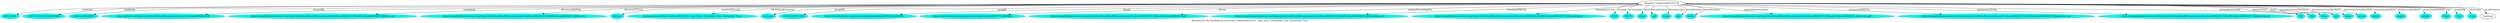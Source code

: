 digraph  {
	graph [label="Metadata for the facebook network from Coolmeia06032013 . Ego: False. Friendship: True. Interaction: True."];
	node [label="\N"];
	0	 [color="#02F3F1",
		label="2013-03-06",
		style=filled];
	"Snapshot Coolmeia06032013_fb" -> 0	 [label=createdAt];
	1	 [color="#02F3F1",
		label="2015-12-10 01:59:49.839580",
		style=filled];
	"Snapshot Coolmeia06032013_fb" -> 1	 [label=triplifiedIn];
	2	 [color="#02F3F1",
		label=Coolmeia06032013,
		style=filled];
	"Snapshot Coolmeia06032013_fb" -> 2	 [label=donatedBy];
	3	 [color="#02F3F1",
		label="https://github.com/OpenLinkedSocialData/fbGroups/tree/master/Coolmeia06032013_fb",
		style=filled];
	"Snapshot Coolmeia06032013_fb" -> 3	 [label=availableAt];
	4	 [color="#02F3F1",
		label="https://raw.githubusercontent.com/OpenLinkedSocialData/fbGroups/master/Coolmeia06032013_fb/rdf/Coolmeia06032013_fbMeta.owl",
		style=filled];
	"Snapshot Coolmeia06032013_fb" -> 4	 [label=discorveryRDFFile];
	5	 [color="#02F3F1",
		label="https://raw.githubusercontent.com/OpenLinkedSocialData/fbGroups/master/Coolmeia06032013_fb/rdf/Coolmeia06032013_fbMeta.ttl",
		style=filled];
	"Snapshot Coolmeia06032013_fb" -> 5	 [label=discoveryTTLFile];
	6	 [color="#02F3F1",
		label=Netvizz,
		style=filled];
	"Snapshot Coolmeia06032013_fb" -> 6	 [label=acquiredThrough];
	7	 [color="#02F3F1",
		label="facebook network from Coolmeia06032013 . Ego: False. Friendship: True. Interaction: True.",
		style=filled];
	"Snapshot Coolmeia06032013_fb" -> 7	 [label="rdf-schema#comment"];
	8	 [color="#02F3F1",
		label=coolmeia,
		style=filled];
	"Snapshot Coolmeia06032013_fb" -> 8	 [label=groupSID];
	9	 [color="#02F3F1",
		label=141692169271524,
		style=filled];
	"Snapshot Coolmeia06032013_fb" -> 9	 [label=groupID];
	10	 [color="#02F3F1",
		label="https://www.facebook.com/groups/coolmeia/permalink/380091142098291/",
		style=filled];
	"Snapshot Coolmeia06032013_fb" -> 10	 [label=fbLink];
	11	 [color="#02F3F1",
		label="https://www.facebook.com/groups/coolmeia/permalink/489757754464962/",
		style=filled];
	"Snapshot Coolmeia06032013_fb" -> 11	 [label=fbLink];
	12	 [color="#02F3F1",
		label="https://raw.githubusercontent.com/OpenLinkedSocialData/fbGroups/master/Coolmeia06032013_fb/base/Coolmeia06032013.gdf",
		style=filled];
	"Snapshot Coolmeia06032013_fb" -> 12	 [label=originalFriendshipFile];
	13	 [color="#02F3F1",
		label="https://raw.githubusercontent.com/OpenLinkedSocialData/fbGroups/master/Coolmeia06032013_fb/rdf/Coolmeia06032013_fbFriendship.owl",
		style=filled];
	"Snapshot Coolmeia06032013_fb" -> 13	 [label=friendshipXMLFile];
	14	 [color="#02F3F1",
		label="https://raw.githubusercontent.com/OpenLinkedSocialData/fbGroups/master/Coolmeia06032013_fb/rdf/Coolmeia06032013_fbFriendship.ttl",
		style=filled];
	"Snapshot Coolmeia06032013_fb" -> 14	 [label=friendshipTTLFile];
	15	 [color="#02F3F1",
		label=1202,
		style=filled];
	"Snapshot Coolmeia06032013_fb" -> 15	 [label=nFriends];
	16	 [color="#02F3F1",
		label=16171,
		style=filled];
	"Snapshot Coolmeia06032013_fb" -> 16	 [label=nFriendships];
	17	 [color="#02F3F1",
		label=False,
		style=filled];
	"Snapshot Coolmeia06032013_fb" -> 17	 [label=fAnon];
	18	 [color="#02F3F1",
		label=uid,
		style=filled];
	"Snapshot Coolmeia06032013_fb" -> 18	 [label=friendAttribute];
	19	 [color="#02F3F1",
		label=name,
		style=filled];
	"Snapshot Coolmeia06032013_fb" -> 19	 [label=friendAttribute];
	20	 [color="#02F3F1",
		label=sex,
		style=filled];
	"Snapshot Coolmeia06032013_fb" -> 20	 [label=friendAttribute];
	21	 [color="#02F3F1",
		label=locale,
		style=filled];
	"Snapshot Coolmeia06032013_fb" -> 21	 [label=friendAttribute];
	22	 [color="#02F3F1",
		label="https://raw.githubusercontent.com/OpenLinkedSocialData/fbGroups/master/Coolmeia06032013_fb/base/Coolmeia06032013_interacoes.gdf",
		style=filled];
	"Snapshot Coolmeia06032013_fb" -> 22	 [label=originalInteractionFile];
	23	 [color="#02F3F1",
		label="https://raw.githubusercontent.com/OpenLinkedSocialData/fbGroups/master/Coolmeia06032013_fb/rdf/Coolmeia06032013_fbInteraction.owl",
		style=filled];
	"Snapshot Coolmeia06032013_fb" -> 23	 [label=interactionXMLFile];
	24	 [color="#02F3F1",
		label="https://raw.githubusercontent.com/OpenLinkedSocialData/fbGroups/master/Coolmeia06032013_fb/rdf/Coolmeia06032013_fbInteraction.ttl",
		style=filled];
	"Snapshot Coolmeia06032013_fb" -> 24	 [label=interactionTTLFile];
	25	 [color="#02F3F1",
		label=147,
		style=filled];
	"Snapshot Coolmeia06032013_fb" -> 25	 [label=nFriendsInteracted];
	26	 [color="#02F3F1",
		label=363,
		style=filled];
	"Snapshot Coolmeia06032013_fb" -> 26	 [label=nInteractions];
	27	 [color="#02F3F1",
		label=False,
		style=filled];
	"Snapshot Coolmeia06032013_fb" -> 27	 [label=iAnon];
	28	 [color="#02F3F1",
		label=uid,
		style=filled];
	"Snapshot Coolmeia06032013_fb" -> 28	 [label=interactionFriendAttribute];
	29	 [color="#02F3F1",
		label=name,
		style=filled];
	"Snapshot Coolmeia06032013_fb" -> 29	 [label=interactionFriendAttribute];
	30	 [color="#02F3F1",
		label=posts,
		style=filled];
	"Snapshot Coolmeia06032013_fb" -> 30	 [label=interactionFriendAttribute];
	31	 [color="#02F3F1",
		label=node1,
		style=filled];
	"Snapshot Coolmeia06032013_fb" -> 31	 [label=interactionAttribute];
	32	 [color="#02F3F1",
		label=node2,
		style=filled];
	"Snapshot Coolmeia06032013_fb" -> 32	 [label=interactionAttribute];
	33	 [color="#02F3F1",
		label=weight,
		style=filled];
	"Snapshot Coolmeia06032013_fb" -> 33	 [label=interactionAttribute];
	34	 [color="#02F3F1",
		label=False,
		style=filled];
	"Snapshot Coolmeia06032013_fb" -> 34	 [label=ego];
	35	 [color="#02F3F1",
		label=True,
		style=filled];
	"Snapshot Coolmeia06032013_fb" -> 35	 [label=friendship];
	36	 [color="#02F3F1",
		label=True,
		style=filled];
	"Snapshot Coolmeia06032013_fb" -> 36	 [label=interaction];
	"Snapshot Coolmeia06032013_fb" -> Facebook	 [label=socialProtocol];
}
